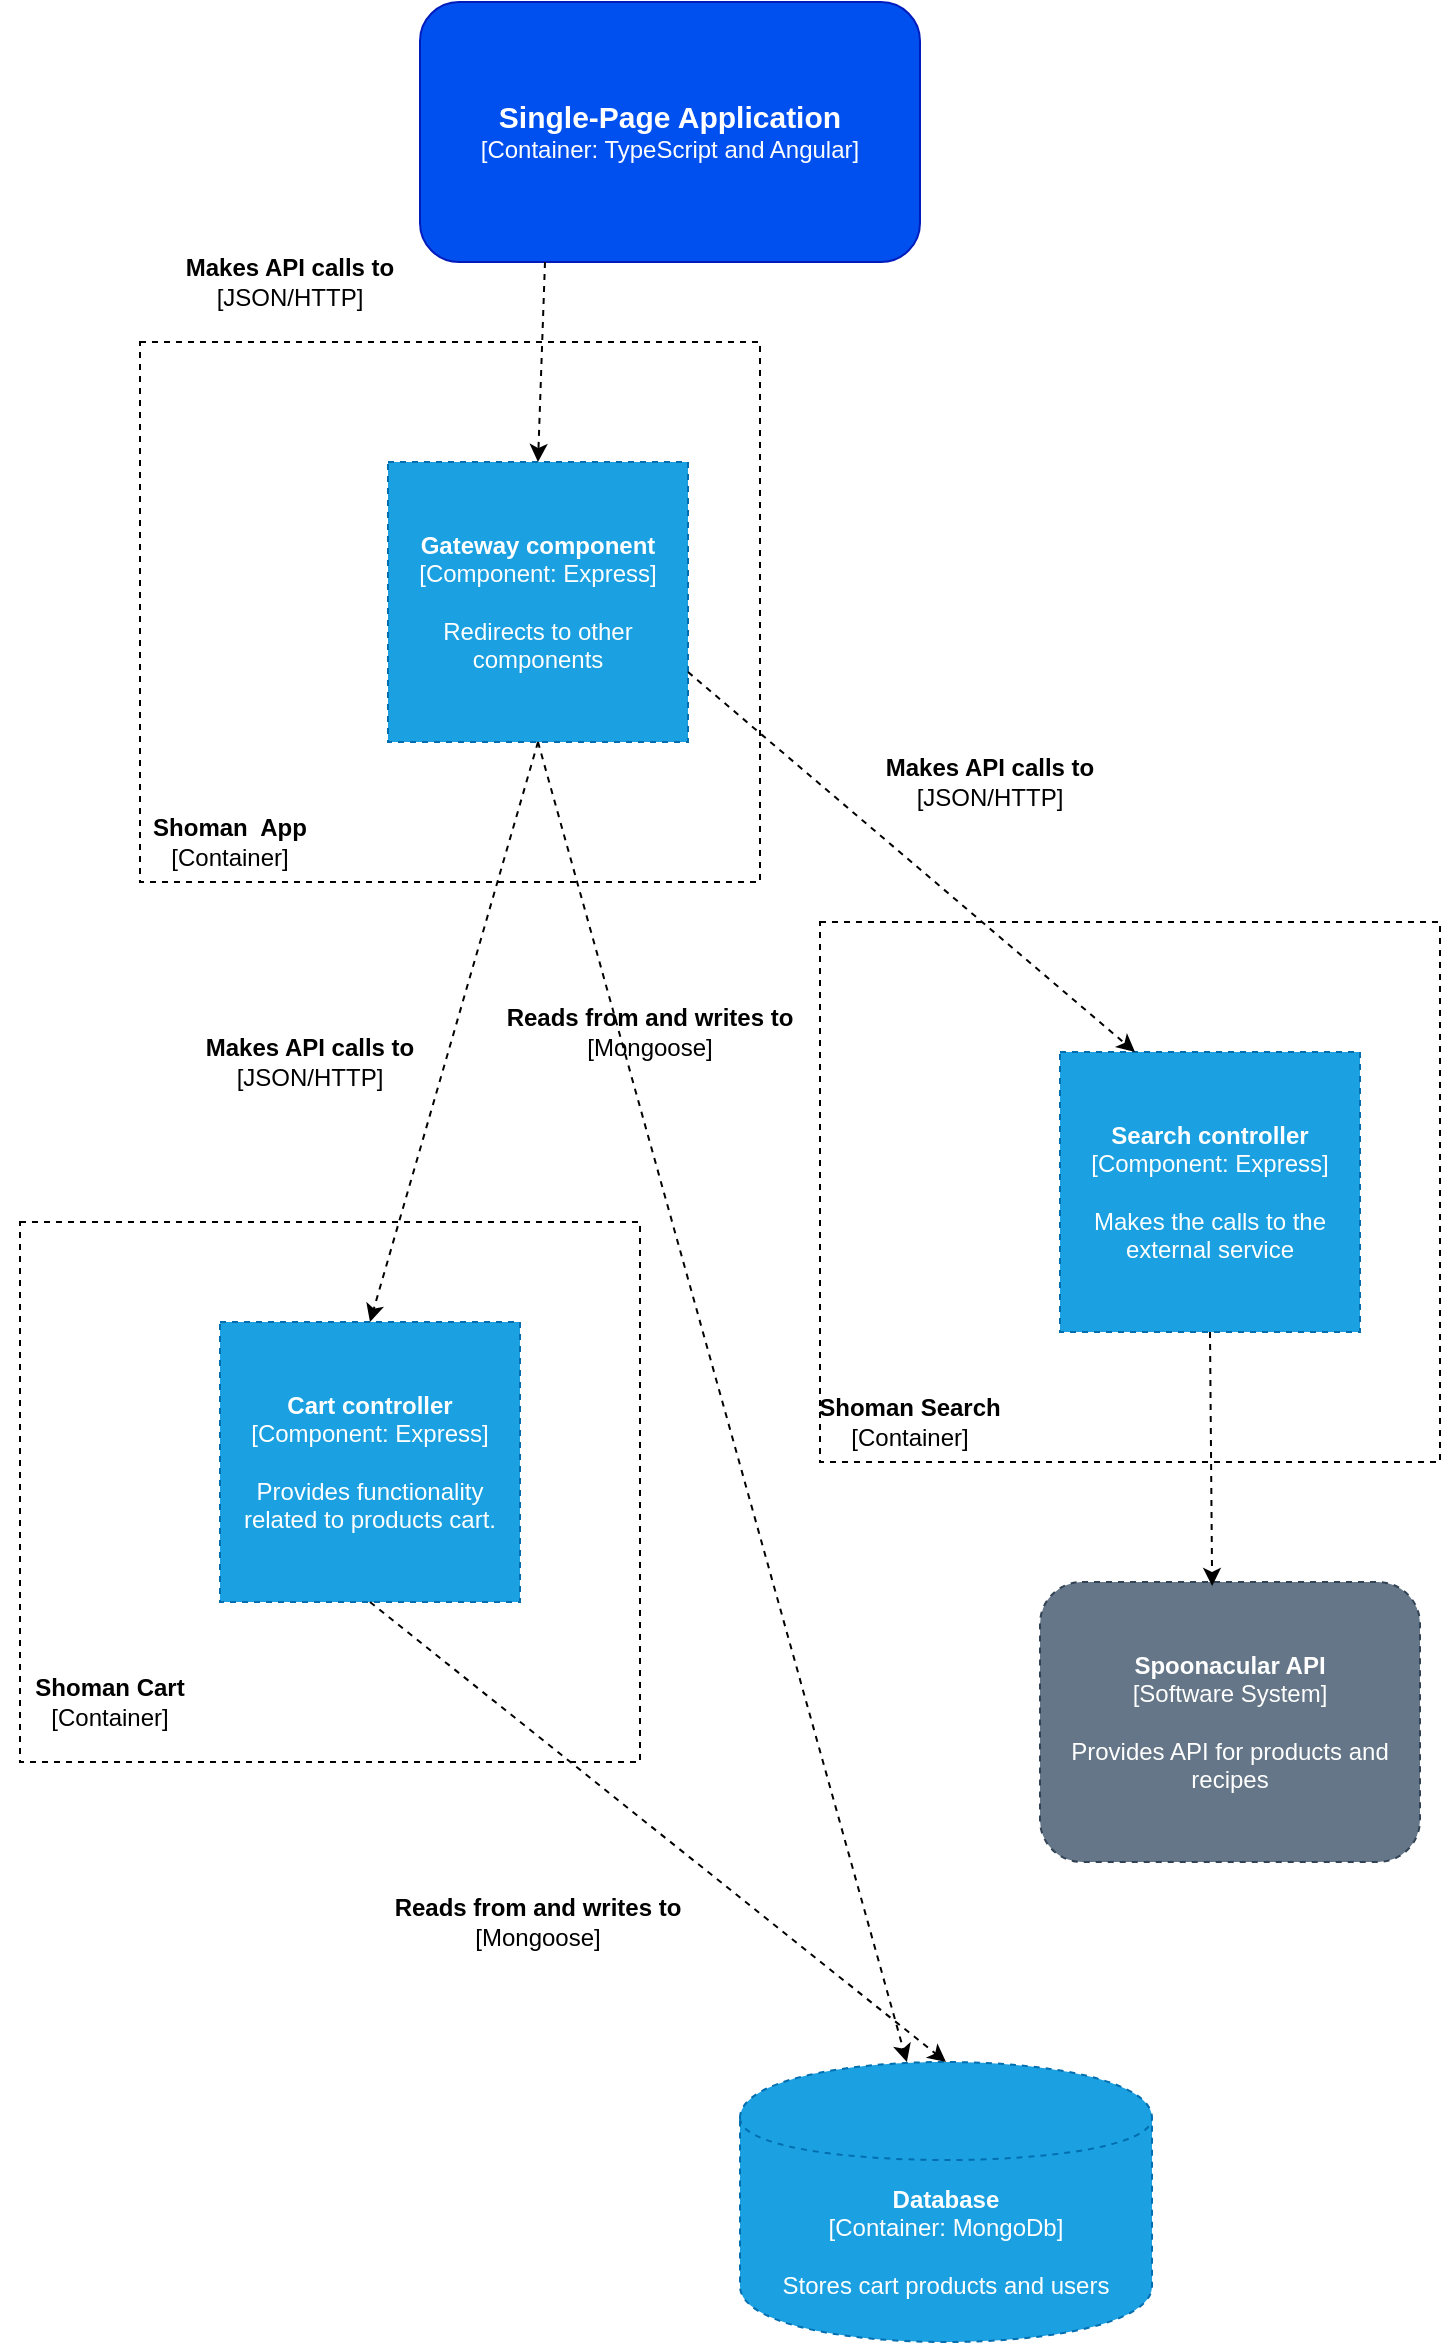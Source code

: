 <mxfile version="13.3.1" type="device"><diagram id="KA78HTpcFMsum8Q4oC75" name="Page-1"><mxGraphModel dx="1422" dy="737" grid="1" gridSize="10" guides="1" tooltips="1" connect="1" arrows="1" fold="1" page="1" pageScale="1" pageWidth="827" pageHeight="1169" math="0" shadow="0"><root><mxCell id="0"/><mxCell id="1" parent="0"/><mxCell id="zf60INIzJSy_m-N2zz9n-1" value="&lt;font&gt;&lt;font style=&quot;font-size: 15px&quot;&gt;&lt;b&gt;Single-Page Application&lt;/b&gt;&lt;/font&gt;&lt;br&gt;&lt;font style=&quot;font-size: 12px&quot;&gt;[Container: TypeScript and Angular]&lt;/font&gt;&lt;br&gt;&lt;/font&gt;" style="rounded=1;whiteSpace=wrap;html=1;fillColor=#0050ef;strokeColor=#001DBC;fontColor=#ffffff;" vertex="1" parent="1"><mxGeometry x="280" y="70" width="250" height="130" as="geometry"/></mxCell><mxCell id="zf60INIzJSy_m-N2zz9n-3" value="" style="rounded=0;whiteSpace=wrap;html=1;dashed=1;fillColor=none;" vertex="1" parent="1"><mxGeometry x="140" y="240" width="310" height="270" as="geometry"/></mxCell><mxCell id="zf60INIzJSy_m-N2zz9n-4" value="&lt;b&gt;Gateway component&lt;/b&gt;&lt;br&gt;[Component: Express]&lt;br&gt;&lt;br&gt;Redirects to other components" style="rounded=0;whiteSpace=wrap;html=1;dashed=1;fillColor=#1ba1e2;strokeColor=#006EAF;fontColor=#ffffff;" vertex="1" parent="1"><mxGeometry x="264" y="300" width="150" height="140" as="geometry"/></mxCell><mxCell id="zf60INIzJSy_m-N2zz9n-5" value="&lt;b&gt;Makes API calls to&lt;br&gt;&lt;/b&gt;[JSON/HTTP]" style="text;html=1;strokeColor=none;fillColor=none;align=center;verticalAlign=middle;whiteSpace=wrap;rounded=0;dashed=1;" vertex="1" parent="1"><mxGeometry x="150" y="190" width="130" height="40" as="geometry"/></mxCell><mxCell id="zf60INIzJSy_m-N2zz9n-7" value="" style="endArrow=classic;html=1;entryX=0.5;entryY=0;entryDx=0;entryDy=0;exitX=0.25;exitY=1;exitDx=0;exitDy=0;dashed=1;" edge="1" parent="1" source="zf60INIzJSy_m-N2zz9n-1" target="zf60INIzJSy_m-N2zz9n-4"><mxGeometry width="50" height="50" relative="1" as="geometry"><mxPoint x="390" y="390" as="sourcePoint"/><mxPoint x="440" y="340" as="targetPoint"/></mxGeometry></mxCell><mxCell id="zf60INIzJSy_m-N2zz9n-8" value="&lt;b&gt;Shoman&amp;nbsp; App&lt;/b&gt;&lt;br&gt;[Container]" style="text;html=1;strokeColor=none;fillColor=none;align=center;verticalAlign=middle;whiteSpace=wrap;rounded=0;dashed=1;" vertex="1" parent="1"><mxGeometry x="130" y="480" width="110" height="20" as="geometry"/></mxCell><mxCell id="zf60INIzJSy_m-N2zz9n-9" value="" style="rounded=0;whiteSpace=wrap;html=1;dashed=1;fillColor=none;" vertex="1" parent="1"><mxGeometry x="480" y="530" width="310" height="270" as="geometry"/></mxCell><mxCell id="zf60INIzJSy_m-N2zz9n-10" value="&lt;b&gt;Search controller&lt;/b&gt;&lt;br&gt;[Component: Express]&lt;br&gt;&lt;br&gt;Makes the calls to the external service" style="rounded=0;whiteSpace=wrap;html=1;dashed=1;fillColor=#1ba1e2;strokeColor=#006EAF;fontColor=#ffffff;" vertex="1" parent="1"><mxGeometry x="600" y="595" width="150" height="140" as="geometry"/></mxCell><mxCell id="zf60INIzJSy_m-N2zz9n-11" value="&lt;b&gt;Shoman Search&lt;/b&gt;&lt;br&gt;[Container]" style="text;html=1;strokeColor=none;fillColor=none;align=center;verticalAlign=middle;whiteSpace=wrap;rounded=0;dashed=1;" vertex="1" parent="1"><mxGeometry x="470" y="770" width="110" height="20" as="geometry"/></mxCell><mxCell id="zf60INIzJSy_m-N2zz9n-14" value="&lt;b&gt;Makes API calls to&lt;br&gt;&lt;/b&gt;[JSON/HTTP]" style="text;html=1;strokeColor=none;fillColor=none;align=center;verticalAlign=middle;whiteSpace=wrap;rounded=0;dashed=1;" vertex="1" parent="1"><mxGeometry x="500" y="440" width="130" height="40" as="geometry"/></mxCell><mxCell id="zf60INIzJSy_m-N2zz9n-23" value="&lt;b&gt;Makes API calls to&lt;br&gt;&lt;/b&gt;[JSON/HTTP]" style="text;html=1;strokeColor=none;fillColor=none;align=center;verticalAlign=middle;whiteSpace=wrap;rounded=0;dashed=1;" vertex="1" parent="1"><mxGeometry x="160" y="580" width="130" height="40" as="geometry"/></mxCell><mxCell id="zf60INIzJSy_m-N2zz9n-15" value="" style="endArrow=classic;html=1;entryX=0.25;entryY=0;entryDx=0;entryDy=0;exitX=1;exitY=0.75;exitDx=0;exitDy=0;dashed=1;" edge="1" parent="1" source="zf60INIzJSy_m-N2zz9n-4" target="zf60INIzJSy_m-N2zz9n-10"><mxGeometry width="50" height="50" relative="1" as="geometry"><mxPoint x="622.5" y="320" as="sourcePoint"/><mxPoint x="465" y="420" as="targetPoint"/></mxGeometry></mxCell><mxCell id="zf60INIzJSy_m-N2zz9n-16" value="&lt;b&gt;Spoonacular API&lt;/b&gt;&lt;br&gt;[Software System]&lt;br&gt;&lt;br&gt;Provides API for products and recipes" style="rounded=1;whiteSpace=wrap;html=1;dashed=1;fillColor=#647687;strokeColor=#314354;fontColor=#ffffff;" vertex="1" parent="1"><mxGeometry x="590" y="860" width="190" height="140" as="geometry"/></mxCell><mxCell id="zf60INIzJSy_m-N2zz9n-17" value="" style="endArrow=classic;html=1;entryX=0.453;entryY=0.014;entryDx=0;entryDy=0;dashed=1;exitX=0.5;exitY=1;exitDx=0;exitDy=0;entryPerimeter=0;" edge="1" parent="1" source="zf60INIzJSy_m-N2zz9n-10" target="zf60INIzJSy_m-N2zz9n-16"><mxGeometry width="50" height="50" relative="1" as="geometry"><mxPoint x="490" y="890" as="sourcePoint"/><mxPoint x="527.5" y="925" as="targetPoint"/></mxGeometry></mxCell><mxCell id="zf60INIzJSy_m-N2zz9n-18" value="&lt;b&gt;Cart controller&lt;/b&gt;&lt;br&gt;[Component: Express]&lt;br&gt;&lt;br&gt;Provides functionality related to products cart." style="rounded=0;whiteSpace=wrap;html=1;dashed=1;fillColor=#1ba1e2;strokeColor=#006EAF;fontColor=#ffffff;" vertex="1" parent="1"><mxGeometry x="180" y="730" width="150" height="140" as="geometry"/></mxCell><mxCell id="zf60INIzJSy_m-N2zz9n-19" value="" style="rounded=0;whiteSpace=wrap;html=1;dashed=1;fillColor=none;" vertex="1" parent="1"><mxGeometry x="80" y="680" width="310" height="270" as="geometry"/></mxCell><mxCell id="zf60INIzJSy_m-N2zz9n-20" value="&lt;b&gt;Shoman Cart&lt;/b&gt;&lt;br&gt;[Container]" style="text;html=1;strokeColor=none;fillColor=none;align=center;verticalAlign=middle;whiteSpace=wrap;rounded=0;dashed=1;" vertex="1" parent="1"><mxGeometry x="70" y="910" width="110" height="20" as="geometry"/></mxCell><mxCell id="zf60INIzJSy_m-N2zz9n-24" value="" style="endArrow=classic;html=1;entryX=0.5;entryY=0;entryDx=0;entryDy=0;exitX=0.5;exitY=1;exitDx=0;exitDy=0;dashed=1;" edge="1" parent="1" source="zf60INIzJSy_m-N2zz9n-4" target="zf60INIzJSy_m-N2zz9n-18"><mxGeometry width="50" height="50" relative="1" as="geometry"><mxPoint x="424" y="415" as="sourcePoint"/><mxPoint x="647.5" y="605" as="targetPoint"/></mxGeometry></mxCell><mxCell id="zf60INIzJSy_m-N2zz9n-26" value="&lt;b&gt;Database&lt;/b&gt;&lt;br&gt;[Container: MongoDb]&lt;br&gt;&lt;br&gt;Stores cart products and users" style="shape=cylinder;whiteSpace=wrap;html=1;boundedLbl=1;backgroundOutline=1;dashed=1;fillColor=#1ba1e2;strokeColor=#006EAF;fontColor=#ffffff;" vertex="1" parent="1"><mxGeometry x="440" y="1100" width="206" height="140" as="geometry"/></mxCell><mxCell id="zf60INIzJSy_m-N2zz9n-30" value="&lt;b&gt;Reads from and writes to&lt;br&gt;&lt;/b&gt;[Mongoose]" style="text;html=1;strokeColor=none;fillColor=none;align=center;verticalAlign=middle;whiteSpace=wrap;rounded=0;dashed=1;" vertex="1" parent="1"><mxGeometry x="264" y="1010" width="150" height="40" as="geometry"/></mxCell><mxCell id="zf60INIzJSy_m-N2zz9n-31" value="&lt;b&gt;Reads from and writes to&lt;br&gt;&lt;/b&gt;[Mongoose]" style="text;html=1;strokeColor=none;fillColor=none;align=center;verticalAlign=middle;whiteSpace=wrap;rounded=0;dashed=1;" vertex="1" parent="1"><mxGeometry x="320" y="565" width="150" height="40" as="geometry"/></mxCell><mxCell id="zf60INIzJSy_m-N2zz9n-32" value="" style="endArrow=classic;html=1;exitX=0.5;exitY=1;exitDx=0;exitDy=0;dashed=1;" edge="1" parent="1" source="zf60INIzJSy_m-N2zz9n-4" target="zf60INIzJSy_m-N2zz9n-26"><mxGeometry width="50" height="50" relative="1" as="geometry"><mxPoint x="349" y="450" as="sourcePoint"/><mxPoint x="265" y="740" as="targetPoint"/></mxGeometry></mxCell><mxCell id="zf60INIzJSy_m-N2zz9n-33" value="" style="endArrow=classic;html=1;dashed=1;entryX=0.5;entryY=0;entryDx=0;entryDy=0;exitX=0.5;exitY=1;exitDx=0;exitDy=0;" edge="1" parent="1" source="zf60INIzJSy_m-N2zz9n-18" target="zf60INIzJSy_m-N2zz9n-26"><mxGeometry width="50" height="50" relative="1" as="geometry"><mxPoint x="349" y="450" as="sourcePoint"/><mxPoint x="250" y="970" as="targetPoint"/></mxGeometry></mxCell></root></mxGraphModel></diagram></mxfile>